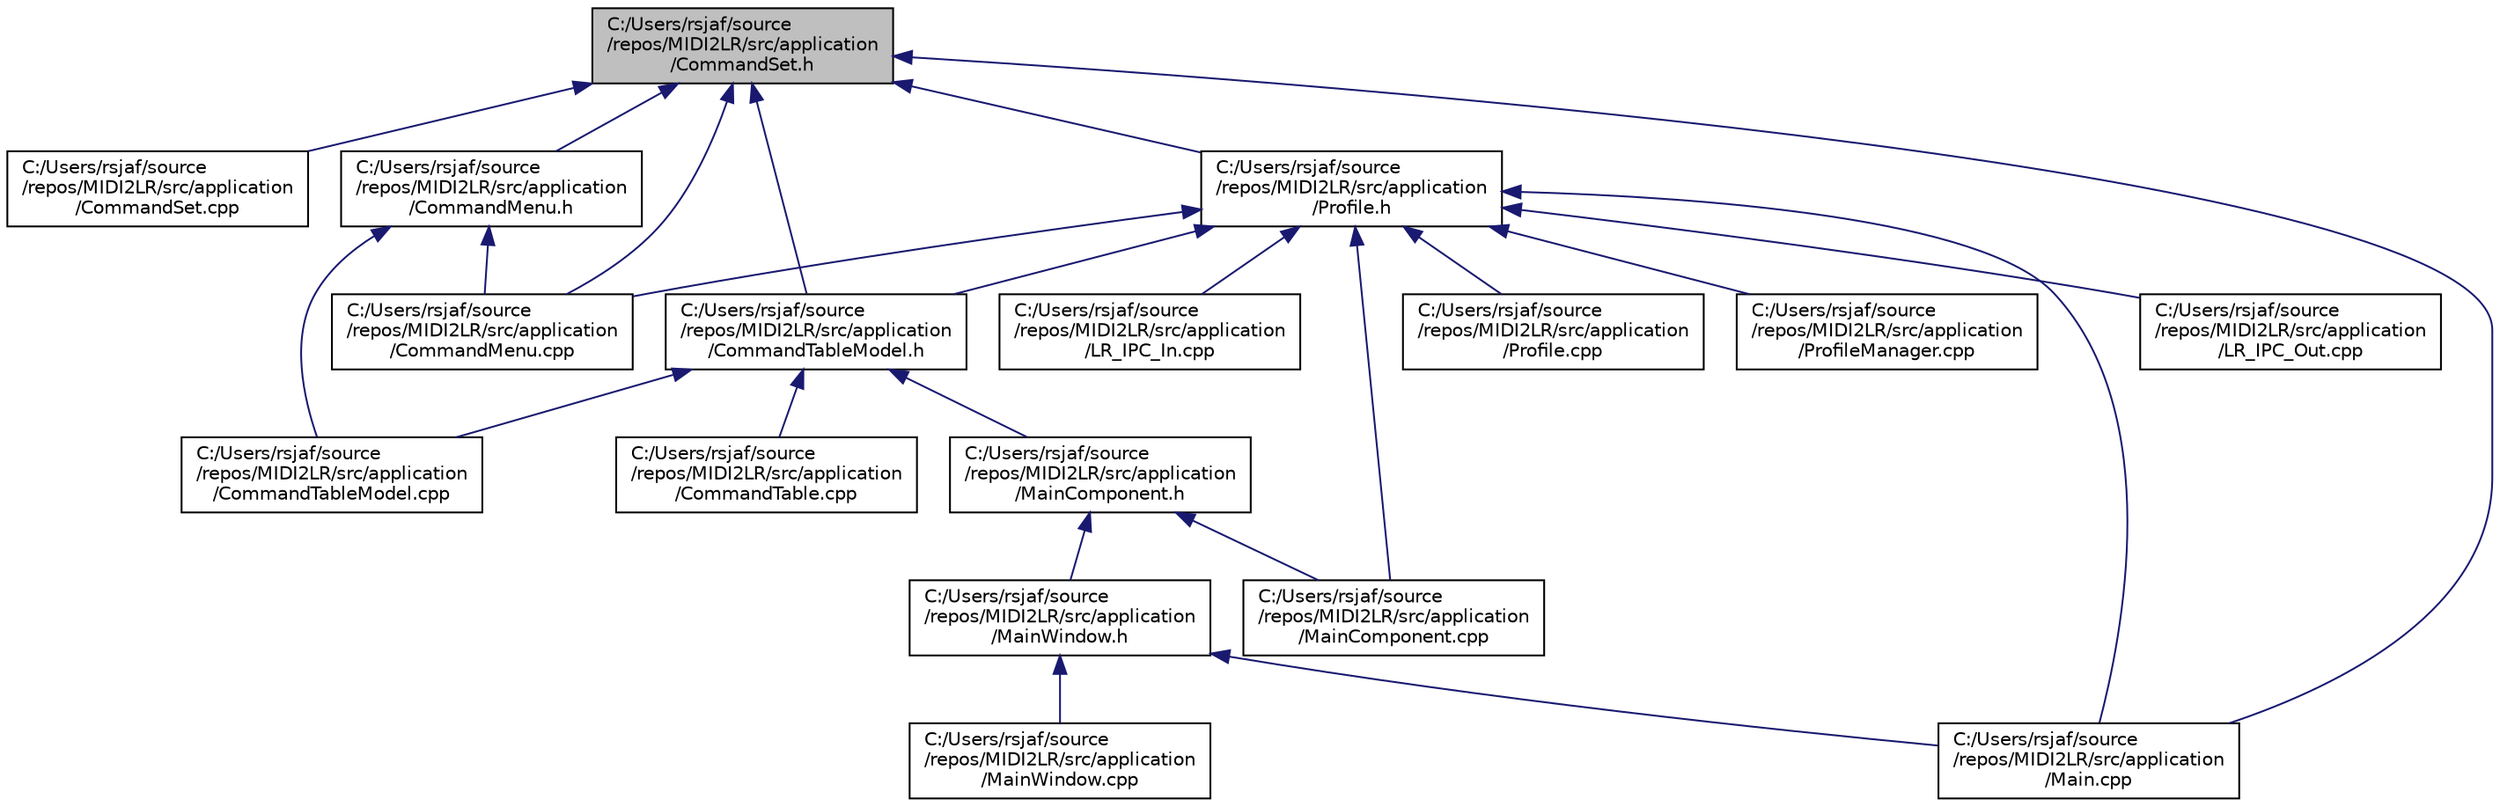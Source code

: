 digraph "C:/Users/rsjaf/source/repos/MIDI2LR/src/application/CommandSet.h"
{
 // INTERACTIVE_SVG=YES
 // LATEX_PDF_SIZE
  edge [fontname="Helvetica",fontsize="10",labelfontname="Helvetica",labelfontsize="10"];
  node [fontname="Helvetica",fontsize="10",shape=record];
  Node1 [label="C:/Users/rsjaf/source\l/repos/MIDI2LR/src/application\l/CommandSet.h",height=0.2,width=0.4,color="black", fillcolor="grey75", style="filled", fontcolor="black",tooltip=" "];
  Node1 -> Node2 [dir="back",color="midnightblue",fontsize="10",style="solid",fontname="Helvetica"];
  Node2 [label="C:/Users/rsjaf/source\l/repos/MIDI2LR/src/application\l/CommandSet.cpp",height=0.2,width=0.4,color="black", fillcolor="white", style="filled",URL="$_command_set_8cpp.html",tooltip=" "];
  Node1 -> Node3 [dir="back",color="midnightblue",fontsize="10",style="solid",fontname="Helvetica"];
  Node3 [label="C:/Users/rsjaf/source\l/repos/MIDI2LR/src/application\l/CommandMenu.cpp",height=0.2,width=0.4,color="black", fillcolor="white", style="filled",URL="$_command_menu_8cpp.html",tooltip=" "];
  Node1 -> Node4 [dir="back",color="midnightblue",fontsize="10",style="solid",fontname="Helvetica"];
  Node4 [label="C:/Users/rsjaf/source\l/repos/MIDI2LR/src/application\l/CommandTableModel.h",height=0.2,width=0.4,color="black", fillcolor="white", style="filled",URL="$_command_table_model_8h.html",tooltip=" "];
  Node4 -> Node5 [dir="back",color="midnightblue",fontsize="10",style="solid",fontname="Helvetica"];
  Node5 [label="C:/Users/rsjaf/source\l/repos/MIDI2LR/src/application\l/CommandTable.cpp",height=0.2,width=0.4,color="black", fillcolor="white", style="filled",URL="$_command_table_8cpp.html",tooltip=" "];
  Node4 -> Node6 [dir="back",color="midnightblue",fontsize="10",style="solid",fontname="Helvetica"];
  Node6 [label="C:/Users/rsjaf/source\l/repos/MIDI2LR/src/application\l/CommandTableModel.cpp",height=0.2,width=0.4,color="black", fillcolor="white", style="filled",URL="$_command_table_model_8cpp.html",tooltip=" "];
  Node4 -> Node7 [dir="back",color="midnightblue",fontsize="10",style="solid",fontname="Helvetica"];
  Node7 [label="C:/Users/rsjaf/source\l/repos/MIDI2LR/src/application\l/MainComponent.h",height=0.2,width=0.4,color="black", fillcolor="white", style="filled",URL="$_main_component_8h.html",tooltip=" "];
  Node7 -> Node8 [dir="back",color="midnightblue",fontsize="10",style="solid",fontname="Helvetica"];
  Node8 [label="C:/Users/rsjaf/source\l/repos/MIDI2LR/src/application\l/MainComponent.cpp",height=0.2,width=0.4,color="black", fillcolor="white", style="filled",URL="$_main_component_8cpp.html",tooltip=" "];
  Node7 -> Node9 [dir="back",color="midnightblue",fontsize="10",style="solid",fontname="Helvetica"];
  Node9 [label="C:/Users/rsjaf/source\l/repos/MIDI2LR/src/application\l/MainWindow.h",height=0.2,width=0.4,color="black", fillcolor="white", style="filled",URL="$_main_window_8h.html",tooltip=" "];
  Node9 -> Node10 [dir="back",color="midnightblue",fontsize="10",style="solid",fontname="Helvetica"];
  Node10 [label="C:/Users/rsjaf/source\l/repos/MIDI2LR/src/application\l/MainWindow.cpp",height=0.2,width=0.4,color="black", fillcolor="white", style="filled",URL="$_main_window_8cpp.html",tooltip=" "];
  Node9 -> Node11 [dir="back",color="midnightblue",fontsize="10",style="solid",fontname="Helvetica"];
  Node11 [label="C:/Users/rsjaf/source\l/repos/MIDI2LR/src/application\l/Main.cpp",height=0.2,width=0.4,color="black", fillcolor="white", style="filled",URL="$_main_8cpp.html",tooltip=" "];
  Node1 -> Node12 [dir="back",color="midnightblue",fontsize="10",style="solid",fontname="Helvetica"];
  Node12 [label="C:/Users/rsjaf/source\l/repos/MIDI2LR/src/application\l/CommandMenu.h",height=0.2,width=0.4,color="black", fillcolor="white", style="filled",URL="$_command_menu_8h.html",tooltip=" "];
  Node12 -> Node3 [dir="back",color="midnightblue",fontsize="10",style="solid",fontname="Helvetica"];
  Node12 -> Node6 [dir="back",color="midnightblue",fontsize="10",style="solid",fontname="Helvetica"];
  Node1 -> Node13 [dir="back",color="midnightblue",fontsize="10",style="solid",fontname="Helvetica"];
  Node13 [label="C:/Users/rsjaf/source\l/repos/MIDI2LR/src/application\l/Profile.h",height=0.2,width=0.4,color="black", fillcolor="white", style="filled",URL="$_profile_8h.html",tooltip=" "];
  Node13 -> Node3 [dir="back",color="midnightblue",fontsize="10",style="solid",fontname="Helvetica"];
  Node13 -> Node4 [dir="back",color="midnightblue",fontsize="10",style="solid",fontname="Helvetica"];
  Node13 -> Node14 [dir="back",color="midnightblue",fontsize="10",style="solid",fontname="Helvetica"];
  Node14 [label="C:/Users/rsjaf/source\l/repos/MIDI2LR/src/application\l/Profile.cpp",height=0.2,width=0.4,color="black", fillcolor="white", style="filled",URL="$_profile_8cpp.html",tooltip=" "];
  Node13 -> Node15 [dir="back",color="midnightblue",fontsize="10",style="solid",fontname="Helvetica"];
  Node15 [label="C:/Users/rsjaf/source\l/repos/MIDI2LR/src/application\l/ProfileManager.cpp",height=0.2,width=0.4,color="black", fillcolor="white", style="filled",URL="$_profile_manager_8cpp.html",tooltip=" "];
  Node13 -> Node8 [dir="back",color="midnightblue",fontsize="10",style="solid",fontname="Helvetica"];
  Node13 -> Node16 [dir="back",color="midnightblue",fontsize="10",style="solid",fontname="Helvetica"];
  Node16 [label="C:/Users/rsjaf/source\l/repos/MIDI2LR/src/application\l/LR_IPC_Out.cpp",height=0.2,width=0.4,color="black", fillcolor="white", style="filled",URL="$_l_r___i_p_c___out_8cpp.html",tooltip=" "];
  Node13 -> Node11 [dir="back",color="midnightblue",fontsize="10",style="solid",fontname="Helvetica"];
  Node13 -> Node17 [dir="back",color="midnightblue",fontsize="10",style="solid",fontname="Helvetica"];
  Node17 [label="C:/Users/rsjaf/source\l/repos/MIDI2LR/src/application\l/LR_IPC_In.cpp",height=0.2,width=0.4,color="black", fillcolor="white", style="filled",URL="$_l_r___i_p_c___in_8cpp.html",tooltip=" "];
  Node1 -> Node11 [dir="back",color="midnightblue",fontsize="10",style="solid",fontname="Helvetica"];
}
